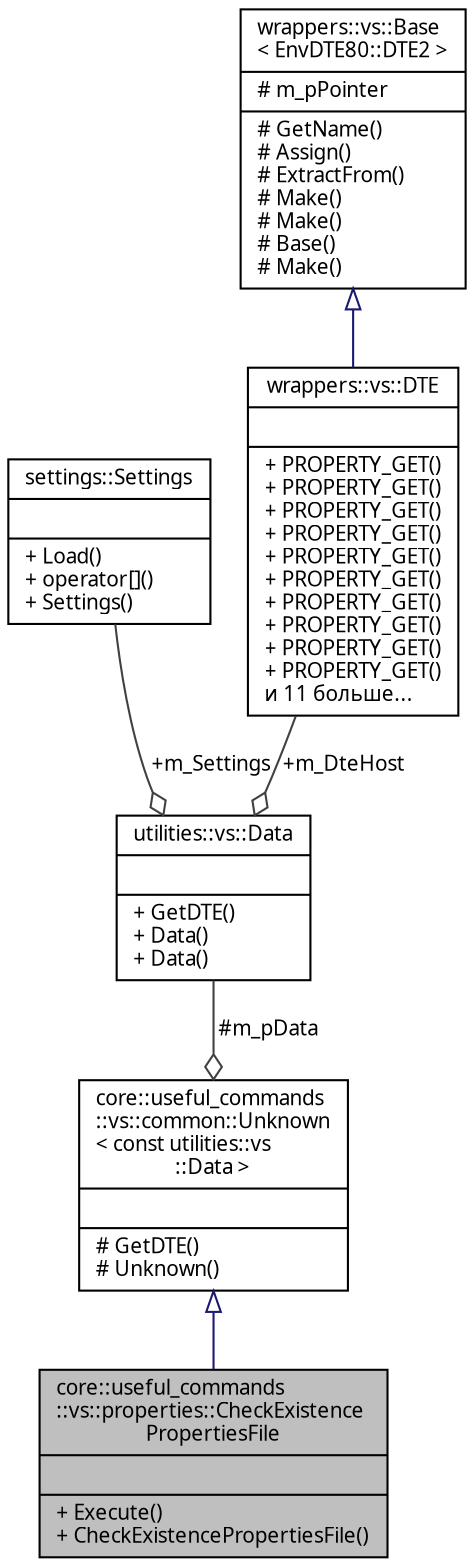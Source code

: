 digraph "core::useful_commands::vs::properties::CheckExistencePropertiesFile"
{
 // INTERACTIVE_SVG=YES
  edge [fontname="Verdana",fontsize="10",labelfontname="Verdana",labelfontsize="10"];
  node [fontname="Verdana",fontsize="10",shape=record];
  Node1 [label="{core::useful_commands\l::vs::properties::CheckExistence\lPropertiesFile\n||+ Execute()\l+ CheckExistencePropertiesFile()\l}",height=0.2,width=0.4,color="black", fillcolor="grey75", style="filled", fontcolor="black"];
  Node2 -> Node1 [dir="back",color="midnightblue",fontsize="10",style="solid",arrowtail="onormal",fontname="Verdana"];
  Node2 [label="{core::useful_commands\l::vs::common::Unknown\l\< const utilities::vs\l::Data \>\n||# GetDTE()\l# Unknown()\l}",height=0.2,width=0.4,color="black", fillcolor="white", style="filled",URL="$classcore_1_1useful__commands_1_1vs_1_1common_1_1_unknown.html"];
  Node3 -> Node2 [color="grey25",fontsize="10",style="solid",label=" #m_pData" ,arrowhead="odiamond",fontname="Verdana"];
  Node3 [label="{utilities::vs::Data\n||+ GetDTE()\l+ Data()\l+ Data()\l}",height=0.2,width=0.4,color="black", fillcolor="white", style="filled",URL="$classutilities_1_1vs_1_1_data.html",tooltip="Класс входит в Раздел Utilities   Класс, содержащий данные, передаваемые командам надстройки..."];
  Node4 -> Node3 [color="grey25",fontsize="10",style="solid",label=" +m_Settings" ,arrowhead="odiamond",fontname="Verdana"];
  Node4 [label="{settings::Settings\n||+ Load()\l+ operator[]()\l+ Settings()\l}",height=0.2,width=0.4,color="black", fillcolor="white", style="filled",URL="$classsettings_1_1_settings.html",tooltip="Класс входит в Settings   Класс доступа к надстройкам системы. "];
  Node5 -> Node3 [color="grey25",fontsize="10",style="solid",label=" +m_DteHost" ,arrowhead="odiamond",fontname="Verdana"];
  Node5 [label="{wrappers::vs::DTE\n||+ PROPERTY_GET()\l+ PROPERTY_GET()\l+ PROPERTY_GET()\l+ PROPERTY_GET()\l+ PROPERTY_GET()\l+ PROPERTY_GET()\l+ PROPERTY_GET()\l+ PROPERTY_GET()\l+ PROPERTY_GET()\l+ PROPERTY_GET()\lи 11 больше...\l}",height=0.2,width=0.4,color="black", fillcolor="white", style="filled",URL="$classwrappers_1_1vs_1_1_d_t_e.html",tooltip="Класс входит в Проект Ide   Класс-обертка для EnvDTE80::DTE2. "];
  Node6 -> Node5 [dir="back",color="midnightblue",fontsize="10",style="solid",arrowtail="onormal",fontname="Verdana"];
  Node6 [label="{wrappers::vs::Base\l\< EnvDTE80::DTE2 \>\n|# m_pPointer\l|# GetName()\l# Assign()\l# ExtractFrom()\l# Make()\l# Make()\l# Base()\l# Make()\l}",height=0.2,width=0.4,color="black", fillcolor="white", style="filled",URL="$classwrappers_1_1vs_1_1_base.html"];
}
